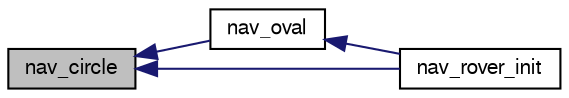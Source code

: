 digraph "nav_circle"
{
  edge [fontname="FreeSans",fontsize="10",labelfontname="FreeSans",labelfontsize="10"];
  node [fontname="FreeSans",fontsize="10",shape=record];
  rankdir="LR";
  Node1 [label="nav_circle",height=0.2,width=0.4,color="black", fillcolor="grey75", style="filled", fontcolor="black"];
  Node1 -> Node2 [dir="back",color="midnightblue",fontsize="10",style="solid",fontname="FreeSans"];
  Node2 [label="nav_oval",height=0.2,width=0.4,color="black", fillcolor="white", style="filled",URL="$nav__rover__base_8c.html#afd0e05357829985f3000d7456e66ef61"];
  Node2 -> Node3 [dir="back",color="midnightblue",fontsize="10",style="solid",fontname="FreeSans"];
  Node3 [label="nav_rover_init",height=0.2,width=0.4,color="black", fillcolor="white", style="filled",URL="$nav__rover__base_8h.html#a7dbbfec5c5db9defc4309d2a6cb092b4",tooltip="Init and register nav functions. "];
  Node1 -> Node3 [dir="back",color="midnightblue",fontsize="10",style="solid",fontname="FreeSans"];
}

